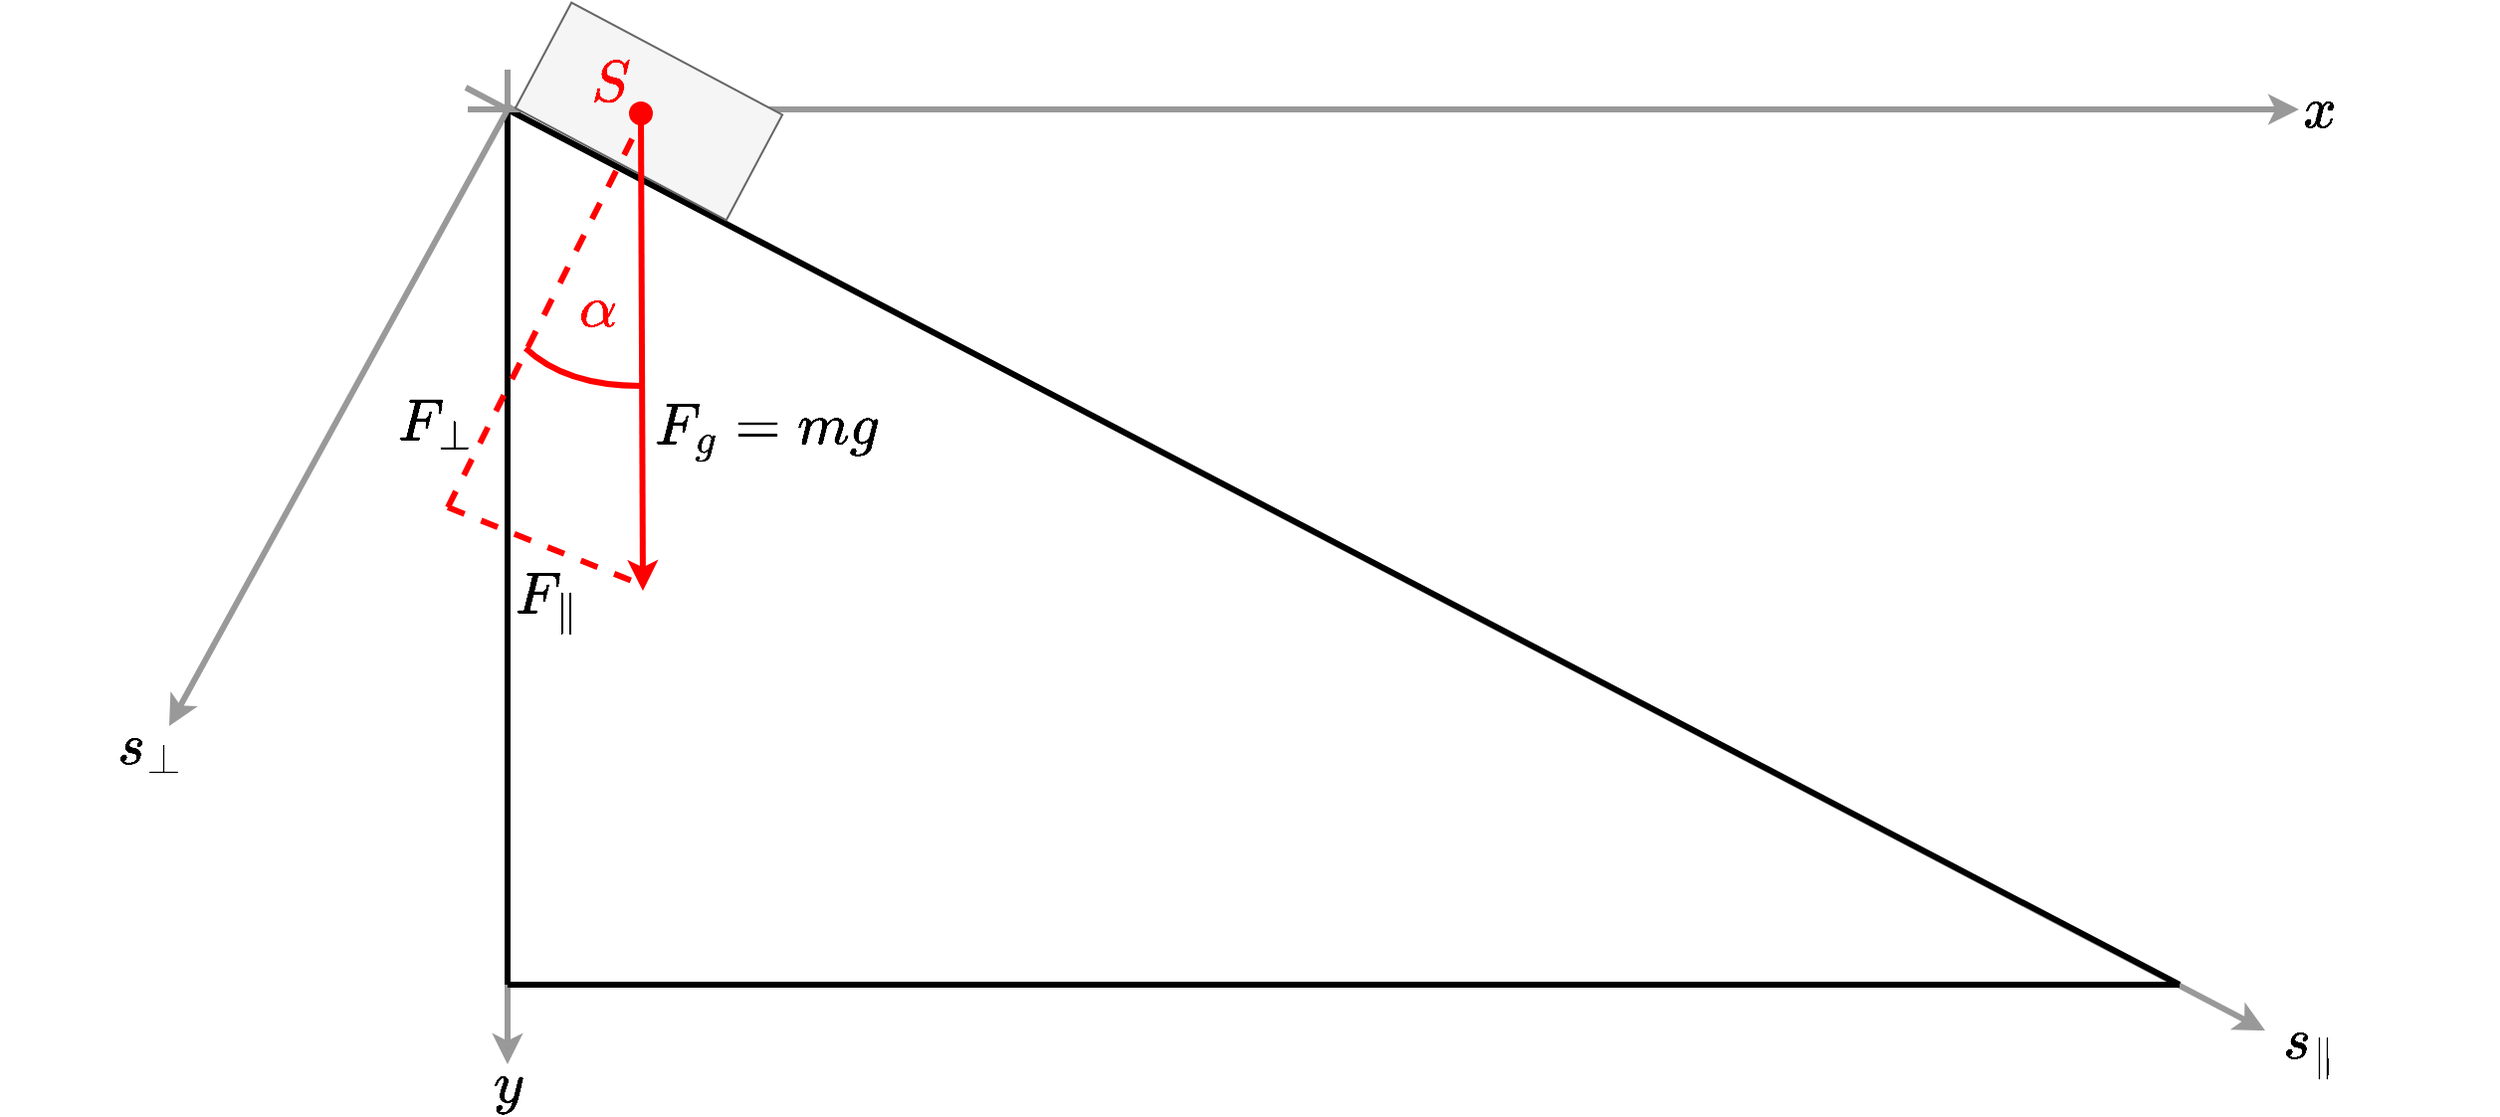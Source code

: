 <mxfile version="17.2.4" type="device"><diagram id="k-42QCuwwyxVjc3RJIbi" name="Seite-1"><mxGraphModel dx="1845" dy="682" grid="1" gridSize="10" guides="1" tooltips="1" connect="1" arrows="1" fold="1" page="1" pageScale="1" pageWidth="827" pageHeight="1169" math="1" shadow="0"><root><mxCell id="0"/><mxCell id="1" parent="0"/><mxCell id="rQblqBVgQOYPi6ENEwTW-4" value="" style="endArrow=classic;html=1;rounded=0;strokeWidth=3;strokeColor=#999999;" edge="1" parent="1"><mxGeometry width="50" height="50" relative="1" as="geometry"><mxPoint x="59" y="149" as="sourcePoint"/><mxPoint x="963" y="623" as="targetPoint"/></mxGeometry></mxCell><mxCell id="rQblqBVgQOYPi6ENEwTW-5" value="" style="endArrow=classic;html=1;rounded=0;strokeWidth=3;strokeColor=#999999;" edge="1" parent="1"><mxGeometry width="50" height="50" relative="1" as="geometry"><mxPoint x="80" y="140" as="sourcePoint"/><mxPoint x="80" y="640" as="targetPoint"/></mxGeometry></mxCell><mxCell id="rQblqBVgQOYPi6ENEwTW-1" value="" style="endArrow=none;html=1;rounded=0;strokeWidth=3;" edge="1" parent="1"><mxGeometry width="50" height="50" relative="1" as="geometry"><mxPoint x="80" y="600" as="sourcePoint"/><mxPoint x="80" y="160" as="targetPoint"/></mxGeometry></mxCell><mxCell id="rQblqBVgQOYPi6ENEwTW-2" value="" style="endArrow=none;html=1;rounded=0;strokeWidth=3;" edge="1" parent="1"><mxGeometry width="50" height="50" relative="1" as="geometry"><mxPoint x="80" y="600" as="sourcePoint"/><mxPoint x="920" y="600" as="targetPoint"/></mxGeometry></mxCell><mxCell id="rQblqBVgQOYPi6ENEwTW-3" value="" style="endArrow=none;html=1;rounded=0;strokeWidth=3;" edge="1" parent="1"><mxGeometry width="50" height="50" relative="1" as="geometry"><mxPoint x="80" y="160" as="sourcePoint"/><mxPoint x="920" y="600" as="targetPoint"/></mxGeometry></mxCell><mxCell id="rQblqBVgQOYPi6ENEwTW-6" value="&lt;font style=&quot;font-size: 25px&quot;&gt;$$y$$&lt;/font&gt;" style="text;html=1;resizable=0;autosize=1;align=center;verticalAlign=middle;points=[];fillColor=none;strokeColor=none;rounded=0;" vertex="1" parent="1"><mxGeometry x="40" y="640" width="80" height="20" as="geometry"/></mxCell><mxCell id="rQblqBVgQOYPi6ENEwTW-7" value="&lt;font style=&quot;font-size: 25px&quot;&gt;$$s_\parallel$$&lt;/font&gt;" style="text;html=1;resizable=0;autosize=1;align=center;verticalAlign=middle;points=[];fillColor=none;strokeColor=none;rounded=0;" vertex="1" parent="1"><mxGeometry x="890" y="620" width="190" height="20" as="geometry"/></mxCell><mxCell id="rQblqBVgQOYPi6ENEwTW-8" value="" style="endArrow=classic;html=1;rounded=0;strokeWidth=3;strokeColor=#999999;" edge="1" parent="1"><mxGeometry width="50" height="50" relative="1" as="geometry"><mxPoint x="60" y="160" as="sourcePoint"/><mxPoint x="980" y="160" as="targetPoint"/></mxGeometry></mxCell><mxCell id="rQblqBVgQOYPi6ENEwTW-9" value="&lt;font style=&quot;font-size: 25px&quot;&gt;$$x$$&lt;/font&gt;" style="text;html=1;resizable=0;autosize=1;align=center;verticalAlign=middle;points=[];fillColor=none;strokeColor=none;rounded=0;" vertex="1" parent="1"><mxGeometry x="950" y="150" width="80" height="20" as="geometry"/></mxCell><mxCell id="rQblqBVgQOYPi6ENEwTW-10" value="" style="rounded=0;whiteSpace=wrap;html=1;fontSize=25;rotation=28;fillColor=#f5f5f5;fontColor=#333333;strokeColor=#666666;" vertex="1" parent="1"><mxGeometry x="91" y="131" width="120" height="60" as="geometry"/></mxCell><mxCell id="rQblqBVgQOYPi6ENEwTW-12" value="&lt;font style=&quot;font-size: 25px&quot;&gt;$$F_g = mg$$&lt;/font&gt;" style="text;html=1;resizable=0;autosize=1;align=center;verticalAlign=middle;points=[];fillColor=none;strokeColor=none;rounded=0;" vertex="1" parent="1"><mxGeometry x="120" y="310" width="180" height="20" as="geometry"/></mxCell><mxCell id="rQblqBVgQOYPi6ENEwTW-13" value="" style="endArrow=classic;html=1;rounded=0;fontSize=25;strokeColor=#FF0000;strokeWidth=3;startArrow=none;" edge="1" parent="1" source="rQblqBVgQOYPi6ENEwTW-14"><mxGeometry width="50" height="50" relative="1" as="geometry"><mxPoint x="148" y="160" as="sourcePoint"/><mxPoint x="148" y="402" as="targetPoint"/></mxGeometry></mxCell><mxCell id="rQblqBVgQOYPi6ENEwTW-14" value="" style="ellipse;whiteSpace=wrap;html=1;aspect=fixed;fontSize=25;strokeColor=#FF0000;fillColor=#FF0000;" vertex="1" parent="1"><mxGeometry x="141.5" y="156.5" width="11" height="11" as="geometry"/></mxCell><mxCell id="rQblqBVgQOYPi6ENEwTW-15" value="" style="endArrow=none;html=1;rounded=0;fontSize=25;strokeColor=#FF0000;strokeWidth=3;" edge="1" parent="1" target="rQblqBVgQOYPi6ENEwTW-14"><mxGeometry width="50" height="50" relative="1" as="geometry"><mxPoint x="145" y="158" as="sourcePoint"/><mxPoint x="145" y="400" as="targetPoint"/></mxGeometry></mxCell><mxCell id="rQblqBVgQOYPi6ENEwTW-16" value="&lt;font style=&quot;font-size: 25px&quot;&gt;$$S$$&lt;/font&gt;" style="text;html=1;resizable=0;autosize=1;align=center;verticalAlign=middle;points=[];fillColor=none;strokeColor=none;rounded=0;fontColor=#FF0000;" vertex="1" parent="1"><mxGeometry x="86" y="136.5" width="90" height="20" as="geometry"/></mxCell><mxCell id="rQblqBVgQOYPi6ENEwTW-17" value="" style="endArrow=none;dashed=1;html=1;strokeWidth=3;rounded=0;fontSize=25;fontColor=#FF0000;strokeColor=#FF0000;entryX=0;entryY=0.5;entryDx=0;entryDy=0;" edge="1" parent="1"><mxGeometry width="50" height="50" relative="1" as="geometry"><mxPoint x="50" y="360" as="sourcePoint"/><mxPoint x="148.5" y="163" as="targetPoint"/></mxGeometry></mxCell><mxCell id="rQblqBVgQOYPi6ENEwTW-18" value="" style="endArrow=none;dashed=1;html=1;strokeWidth=3;rounded=0;fontSize=25;fontColor=#FF0000;strokeColor=#FF0000;" edge="1" parent="1"><mxGeometry width="50" height="50" relative="1" as="geometry"><mxPoint x="50" y="360" as="sourcePoint"/><mxPoint x="150" y="400" as="targetPoint"/></mxGeometry></mxCell><mxCell id="rQblqBVgQOYPi6ENEwTW-19" value="" style="endArrow=none;html=1;fontSize=25;fontColor=#FF0000;strokeColor=#FF0000;strokeWidth=3;entryX=0.156;entryY=-0.05;entryDx=0;entryDy=0;entryPerimeter=0;curved=1;" edge="1" parent="1"><mxGeometry width="50" height="50" relative="1" as="geometry"><mxPoint x="89" y="280" as="sourcePoint"/><mxPoint x="147.08" y="299" as="targetPoint"/><Array as="points"><mxPoint x="109" y="299"/></Array></mxGeometry></mxCell><mxCell id="rQblqBVgQOYPi6ENEwTW-20" value="&lt;font style=&quot;font-size: 25px&quot;&gt;$$\alpha$$&lt;/font&gt;" style="text;html=1;resizable=0;autosize=1;align=center;verticalAlign=middle;points=[];fillColor=none;strokeColor=none;rounded=0;fontColor=#FF0000;" vertex="1" parent="1"><mxGeometry x="55" y="250" width="140" height="20" as="geometry"/></mxCell><mxCell id="rQblqBVgQOYPi6ENEwTW-21" value="&lt;font style=&quot;font-size: 25px&quot;&gt;$$F_\parallel$$&lt;/font&gt;" style="text;html=1;resizable=0;autosize=1;align=center;verticalAlign=middle;points=[];fillColor=none;strokeColor=none;rounded=0;" vertex="1" parent="1"><mxGeometry x="5" y="396" width="190" height="20" as="geometry"/></mxCell><mxCell id="rQblqBVgQOYPi6ENEwTW-23" value="&lt;font style=&quot;font-size: 25px&quot;&gt;$$F_\perp$$&lt;/font&gt;" style="text;html=1;resizable=0;autosize=1;align=center;verticalAlign=middle;points=[];fillColor=none;strokeColor=none;rounded=0;" vertex="1" parent="1"><mxGeometry x="-36.5" y="307" width="160" height="20" as="geometry"/></mxCell><mxCell id="rQblqBVgQOYPi6ENEwTW-24" value="" style="endArrow=classic;html=1;rounded=0;strokeWidth=3;strokeColor=#999999;" edge="1" parent="1"><mxGeometry width="50" height="50" relative="1" as="geometry"><mxPoint x="81.5" y="157.5" as="sourcePoint"/><mxPoint x="-90" y="470" as="targetPoint"/></mxGeometry></mxCell><mxCell id="rQblqBVgQOYPi6ENEwTW-25" value="&lt;font style=&quot;font-size: 25px&quot;&gt;$$s_\perp$$&lt;/font&gt;" style="text;html=1;resizable=0;autosize=1;align=center;verticalAlign=middle;points=[];fillColor=none;strokeColor=none;rounded=0;" vertex="1" parent="1"><mxGeometry x="-175" y="470" width="150" height="20" as="geometry"/></mxCell></root></mxGraphModel></diagram></mxfile>